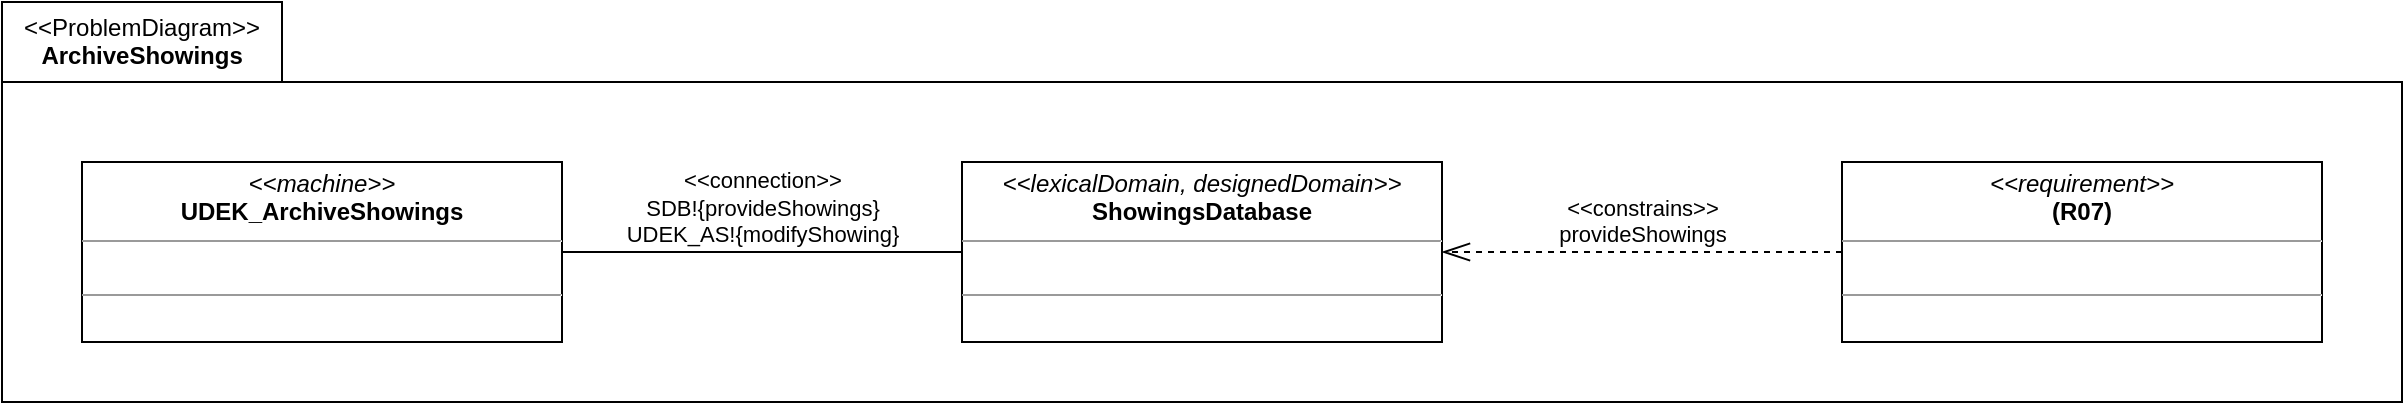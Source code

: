 <mxfile version="16.5.1" type="device" pages="2"><diagram id="DhHUCQGCFykQebf2jc4X" name="PD"><mxGraphModel dx="1686" dy="1029" grid="1" gridSize="10" guides="1" tooltips="1" connect="1" arrows="1" fold="1" page="1" pageScale="1" pageWidth="3300" pageHeight="2339" math="0" shadow="0"><root><mxCell id="0"/><mxCell id="1" parent="0"/><mxCell id="E2dYbNs4JZm4qd_lJZE3-6" value="&lt;div&gt;&lt;span style=&quot;font-weight: 400&quot;&gt;&amp;lt;&amp;lt;ProblemDiagram&amp;gt;&amp;gt;&lt;/span&gt;&lt;/div&gt;&lt;div style=&quot;text-align: center&quot;&gt;&lt;span&gt;ArchiveShowings&lt;/span&gt;&lt;/div&gt;" style="shape=folder;fontStyle=1;spacingTop=1;tabWidth=140;tabHeight=40;tabPosition=left;html=1;rounded=0;shadow=0;glass=0;comic=0;sketch=0;pointerEvents=1;gradientColor=none;labelPosition=center;verticalLabelPosition=middle;align=left;verticalAlign=top;spacing=0;spacingLeft=11;collapsible=1;container=1;recursiveResize=0;fillColor=default;" vertex="1" parent="1"><mxGeometry x="40" y="40" width="1200" height="200" as="geometry"><mxRectangle width="140" height="40" as="alternateBounds"/></mxGeometry></mxCell><mxCell id="E2dYbNs4JZm4qd_lJZE3-5" value="" style="group" vertex="1" connectable="0" parent="E2dYbNs4JZm4qd_lJZE3-6"><mxGeometry x="40" y="80" width="1120" height="90" as="geometry"/></mxCell><mxCell id="ySb6r2UNafZYYmZVwRGb-1" value="&lt;p style=&quot;margin: 0px ; margin-top: 4px ; text-align: center&quot;&gt;&lt;i&gt;&amp;lt;&amp;lt;machine&amp;gt;&amp;gt;&lt;/i&gt;&lt;br&gt;&lt;b&gt;UDEK_ArchiveShowings&lt;/b&gt;&lt;/p&gt;&lt;hr size=&quot;1&quot;&gt;&lt;p style=&quot;margin: 0px ; margin-left: 4px&quot;&gt;&lt;br&gt;&lt;/p&gt;&lt;hr size=&quot;1&quot;&gt;&lt;p style=&quot;margin: 0px ; margin-left: 4px&quot;&gt;&lt;br&gt;&lt;/p&gt;" style="verticalAlign=top;align=left;overflow=fill;fontSize=12;fontFamily=Helvetica;html=1;rounded=0;shadow=0;glass=0;comic=0;sketch=0;pointerEvents=1;fontColor=default;gradientColor=none;container=0;" vertex="1" parent="E2dYbNs4JZm4qd_lJZE3-5"><mxGeometry width="240" height="90" as="geometry"/></mxCell><mxCell id="ySb6r2UNafZYYmZVwRGb-2" value="&lt;p style=&quot;margin: 0px ; margin-top: 4px ; text-align: center&quot;&gt;&lt;i&gt;&amp;lt;&amp;lt;lexicalDomain, designedDomain&amp;gt;&amp;gt;&lt;/i&gt;&lt;br&gt;&lt;b&gt;ShowingsDatabase&lt;/b&gt;&lt;/p&gt;&lt;hr size=&quot;1&quot;&gt;&lt;p style=&quot;margin: 0px ; margin-left: 4px&quot;&gt;&lt;br&gt;&lt;/p&gt;&lt;hr size=&quot;1&quot;&gt;&lt;p style=&quot;margin: 0px ; margin-left: 4px&quot;&gt;&lt;br&gt;&lt;/p&gt;" style="verticalAlign=top;align=left;overflow=fill;fontSize=12;fontFamily=Helvetica;html=1;rounded=0;shadow=0;glass=0;comic=0;sketch=0;pointerEvents=1;fontColor=default;gradientColor=none;container=0;strokeWidth=1;" vertex="1" parent="E2dYbNs4JZm4qd_lJZE3-5"><mxGeometry x="440" width="240" height="90" as="geometry"/></mxCell><mxCell id="E2dYbNs4JZm4qd_lJZE3-2" value="&amp;lt;&amp;lt;connection&amp;gt;&amp;gt;&lt;br&gt;SDB!{provideShowings}&lt;br&gt;UDEK_AS!{modifyShowing}" style="rounded=0;orthogonalLoop=1;jettySize=auto;html=1;endArrow=none;endFill=0;verticalAlign=bottom;" edge="1" parent="E2dYbNs4JZm4qd_lJZE3-5" source="ySb6r2UNafZYYmZVwRGb-1" target="ySb6r2UNafZYYmZVwRGb-2"><mxGeometry relative="1" as="geometry"/></mxCell><mxCell id="E2dYbNs4JZm4qd_lJZE3-4" value="&amp;lt;&amp;lt;constrains&amp;gt;&amp;gt;&lt;br&gt;provideShowings" style="rounded=0;orthogonalLoop=1;jettySize=auto;html=1;endArrow=openThin;endFill=0;dashed=1;endSize=12;startSize=12;verticalAlign=bottom;" edge="1" parent="E2dYbNs4JZm4qd_lJZE3-5" source="ySb6r2UNafZYYmZVwRGb-3" target="ySb6r2UNafZYYmZVwRGb-2"><mxGeometry relative="1" as="geometry"/></mxCell><mxCell id="ySb6r2UNafZYYmZVwRGb-3" value="&lt;p style=&quot;margin: 0px ; margin-top: 4px ; text-align: center&quot;&gt;&lt;i&gt;&amp;lt;&amp;lt;requirement&amp;gt;&amp;gt;&lt;/i&gt;&lt;br&gt;&lt;b&gt;(R07)&lt;/b&gt;&lt;/p&gt;&lt;hr size=&quot;1&quot;&gt;&lt;p style=&quot;margin: 0px ; margin-left: 4px&quot;&gt;&lt;br&gt;&lt;/p&gt;&lt;hr size=&quot;1&quot;&gt;&lt;p style=&quot;margin: 0px ; margin-left: 4px&quot;&gt;&lt;br&gt;&lt;/p&gt;" style="verticalAlign=top;align=left;overflow=fill;fontSize=12;fontFamily=Helvetica;html=1;rounded=0;shadow=0;glass=0;comic=0;sketch=0;pointerEvents=1;fontColor=default;gradientColor=none;container=0;" vertex="1" parent="E2dYbNs4JZm4qd_lJZE3-5"><mxGeometry x="880" width="240" height="90" as="geometry"/></mxCell></root></mxGraphModel></diagram><diagram id="7ndBUYDZNyqFT8pC9VxT" name="Mapping"><mxGraphModel dx="809" dy="494" grid="1" gridSize="10" guides="1" tooltips="1" connect="1" arrows="1" fold="1" page="1" pageScale="1" pageWidth="3300" pageHeight="2339" math="0" shadow="0"><root><mxCell id="65N7RPCgmtXY6To1Yilh-0"/><mxCell id="65N7RPCgmtXY6To1Yilh-1" parent="65N7RPCgmtXY6To1Yilh-0"/><mxCell id="a5irELTr6NtdUyA6NgnX-0" value="" style="group" vertex="1" connectable="0" parent="65N7RPCgmtXY6To1Yilh-1"><mxGeometry x="40" y="40" width="560" height="250" as="geometry"/></mxCell><mxCell id="8BAEH1pjFqmVNAn3szvL-0" value="&lt;p style=&quot;margin: 0px ; margin-top: 4px ; text-align: center&quot;&gt;&lt;i&gt;&amp;lt;&amp;lt;machine&amp;gt;&amp;gt;&lt;/i&gt;&lt;br&gt;&lt;b&gt;UDEK_ArchiveShowings&lt;/b&gt;&lt;/p&gt;&lt;hr size=&quot;1&quot;&gt;&lt;p style=&quot;margin: 0px ; margin-left: 4px&quot;&gt;&lt;br&gt;&lt;/p&gt;&lt;hr size=&quot;1&quot;&gt;&lt;p style=&quot;margin: 0px ; margin-left: 4px&quot;&gt;&lt;br&gt;&lt;/p&gt;" style="verticalAlign=top;align=left;overflow=fill;fontSize=12;fontFamily=Helvetica;html=1;rounded=0;shadow=0;glass=0;comic=0;sketch=0;pointerEvents=1;fontColor=default;gradientColor=none;container=0;" vertex="1" parent="a5irELTr6NtdUyA6NgnX-0"><mxGeometry y="160" width="240" height="90" as="geometry"/></mxCell><mxCell id="8BAEH1pjFqmVNAn3szvL-2" style="edgeStyle=none;rounded=0;orthogonalLoop=1;jettySize=auto;html=1;endArrow=openThin;endFill=0;startSize=12;endSize=12;startArrow=diamondThin;startFill=1;" edge="1" parent="a5irELTr6NtdUyA6NgnX-0" source="8BAEH1pjFqmVNAn3szvL-1" target="8BAEH1pjFqmVNAn3szvL-0"><mxGeometry relative="1" as="geometry"/></mxCell><mxCell id="8BAEH1pjFqmVNAn3szvL-1" value="&lt;p style=&quot;margin: 0px ; margin-top: 4px ; text-align: center&quot;&gt;&lt;i&gt;&amp;lt;&amp;lt;machine&amp;gt;&amp;gt;&lt;/i&gt;&lt;br&gt;&lt;b&gt;UDEKino&lt;/b&gt;&lt;/p&gt;&lt;hr size=&quot;1&quot;&gt;&lt;p style=&quot;margin: 0px ; margin-left: 4px&quot;&gt;&lt;br&gt;&lt;/p&gt;&lt;hr size=&quot;1&quot;&gt;&lt;p style=&quot;margin: 0px ; margin-left: 4px&quot;&gt;&lt;br&gt;&lt;/p&gt;" style="verticalAlign=top;align=left;overflow=fill;fontSize=12;fontFamily=Helvetica;html=1;rounded=0;shadow=0;glass=0;comic=0;sketch=0;pointerEvents=1;fontColor=default;gradientColor=none;container=0;" vertex="1" parent="a5irELTr6NtdUyA6NgnX-0"><mxGeometry width="240" height="90" as="geometry"/></mxCell><mxCell id="8BAEH1pjFqmVNAn3szvL-3" value="&lt;p style=&quot;margin: 0px ; margin-top: 4px ; text-align: center&quot;&gt;&lt;i&gt;&amp;lt;&amp;lt;interface&amp;gt;&amp;gt;&lt;/i&gt;&lt;br&gt;&lt;b&gt;UDEK!{addShowing, removeShowing, modifyShowing}&lt;/b&gt;&lt;/p&gt;&lt;hr size=&quot;1&quot;&gt;&lt;p style=&quot;margin: 0px ; margin-left: 4px&quot;&gt;&lt;br&gt;&lt;/p&gt;&lt;hr size=&quot;1&quot;&gt;&lt;p style=&quot;margin: 0px ; margin-left: 4px&quot;&gt;&lt;br&gt;&lt;/p&gt;" style="verticalAlign=top;align=left;overflow=fill;fontSize=12;fontFamily=Helvetica;html=1;rounded=0;shadow=0;glass=0;comic=0;sketch=0;pointerEvents=1;fontColor=default;gradientColor=none;container=0;whiteSpace=wrap;" vertex="1" parent="a5irELTr6NtdUyA6NgnX-0"><mxGeometry x="320" width="240" height="90" as="geometry"/></mxCell><mxCell id="8BAEH1pjFqmVNAn3szvL-4" value="&lt;p style=&quot;margin: 0px ; margin-top: 4px ; text-align: center&quot;&gt;&lt;i&gt;&amp;lt;&amp;lt;interface&amp;gt;&amp;gt;&lt;/i&gt;&lt;br&gt;&lt;b&gt;UDEK_AS!{modifyShowing}&lt;/b&gt;&lt;/p&gt;&lt;hr size=&quot;1&quot;&gt;&lt;p style=&quot;margin: 0px ; margin-left: 4px&quot;&gt;&lt;br&gt;&lt;/p&gt;&lt;hr size=&quot;1&quot;&gt;&lt;p style=&quot;margin: 0px ; margin-left: 4px&quot;&gt;&lt;br&gt;&lt;/p&gt;" style="verticalAlign=top;align=left;overflow=fill;fontSize=12;fontFamily=Helvetica;html=1;rounded=0;shadow=0;glass=0;comic=0;sketch=0;pointerEvents=1;fontColor=default;gradientColor=none;container=0;" vertex="1" parent="a5irELTr6NtdUyA6NgnX-0"><mxGeometry x="320" y="160" width="240" height="90" as="geometry"/></mxCell><mxCell id="8BAEH1pjFqmVNAn3szvL-5" style="edgeStyle=none;rounded=0;orthogonalLoop=1;jettySize=auto;html=1;startArrow=diamondThin;startFill=0;endArrow=openThin;endFill=0;startSize=12;endSize=12;" edge="1" parent="a5irELTr6NtdUyA6NgnX-0" source="8BAEH1pjFqmVNAn3szvL-3" target="8BAEH1pjFqmVNAn3szvL-4"><mxGeometry relative="1" as="geometry"/></mxCell></root></mxGraphModel></diagram></mxfile>